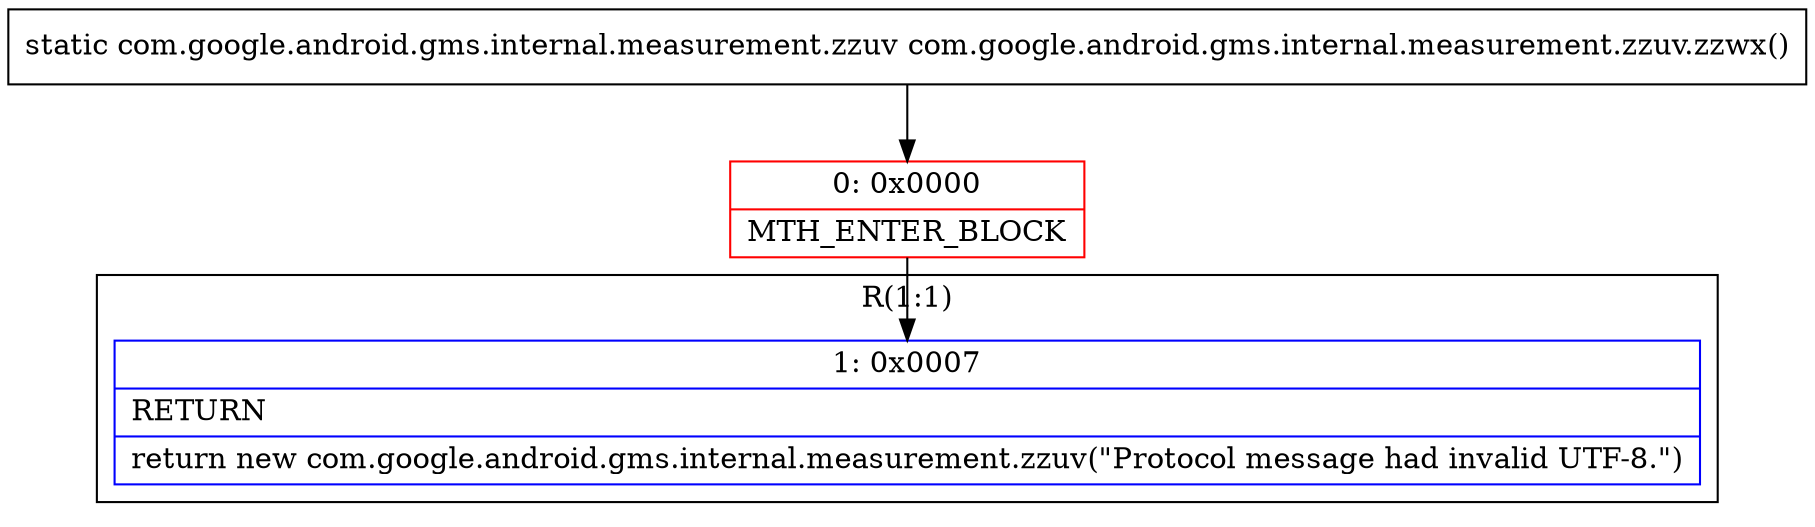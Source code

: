 digraph "CFG forcom.google.android.gms.internal.measurement.zzuv.zzwx()Lcom\/google\/android\/gms\/internal\/measurement\/zzuv;" {
subgraph cluster_Region_229561659 {
label = "R(1:1)";
node [shape=record,color=blue];
Node_1 [shape=record,label="{1\:\ 0x0007|RETURN\l|return new com.google.android.gms.internal.measurement.zzuv(\"Protocol message had invalid UTF\-8.\")\l}"];
}
Node_0 [shape=record,color=red,label="{0\:\ 0x0000|MTH_ENTER_BLOCK\l}"];
MethodNode[shape=record,label="{static com.google.android.gms.internal.measurement.zzuv com.google.android.gms.internal.measurement.zzuv.zzwx() }"];
MethodNode -> Node_0;
Node_0 -> Node_1;
}

